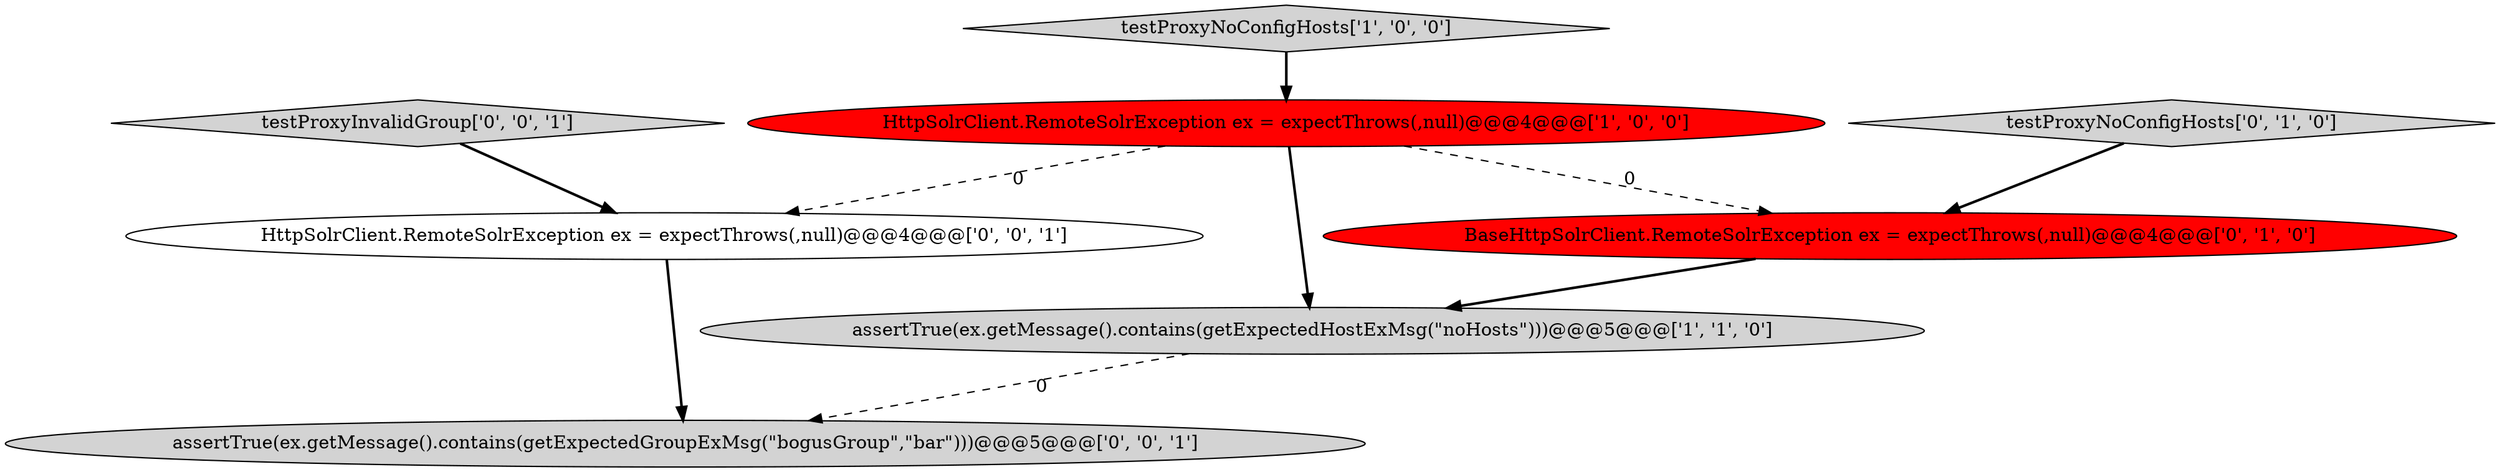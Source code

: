 digraph {
0 [style = filled, label = "HttpSolrClient.RemoteSolrException ex = expectThrows(,null)@@@4@@@['1', '0', '0']", fillcolor = red, shape = ellipse image = "AAA1AAABBB1BBB"];
5 [style = filled, label = "HttpSolrClient.RemoteSolrException ex = expectThrows(,null)@@@4@@@['0', '0', '1']", fillcolor = white, shape = ellipse image = "AAA0AAABBB3BBB"];
6 [style = filled, label = "testProxyInvalidGroup['0', '0', '1']", fillcolor = lightgray, shape = diamond image = "AAA0AAABBB3BBB"];
3 [style = filled, label = "testProxyNoConfigHosts['0', '1', '0']", fillcolor = lightgray, shape = diamond image = "AAA0AAABBB2BBB"];
4 [style = filled, label = "BaseHttpSolrClient.RemoteSolrException ex = expectThrows(,null)@@@4@@@['0', '1', '0']", fillcolor = red, shape = ellipse image = "AAA1AAABBB2BBB"];
7 [style = filled, label = "assertTrue(ex.getMessage().contains(getExpectedGroupExMsg(\"bogusGroup\",\"bar\")))@@@5@@@['0', '0', '1']", fillcolor = lightgray, shape = ellipse image = "AAA0AAABBB3BBB"];
2 [style = filled, label = "assertTrue(ex.getMessage().contains(getExpectedHostExMsg(\"noHosts\")))@@@5@@@['1', '1', '0']", fillcolor = lightgray, shape = ellipse image = "AAA0AAABBB1BBB"];
1 [style = filled, label = "testProxyNoConfigHosts['1', '0', '0']", fillcolor = lightgray, shape = diamond image = "AAA0AAABBB1BBB"];
5->7 [style = bold, label=""];
6->5 [style = bold, label=""];
0->4 [style = dashed, label="0"];
1->0 [style = bold, label=""];
4->2 [style = bold, label=""];
0->5 [style = dashed, label="0"];
2->7 [style = dashed, label="0"];
3->4 [style = bold, label=""];
0->2 [style = bold, label=""];
}
